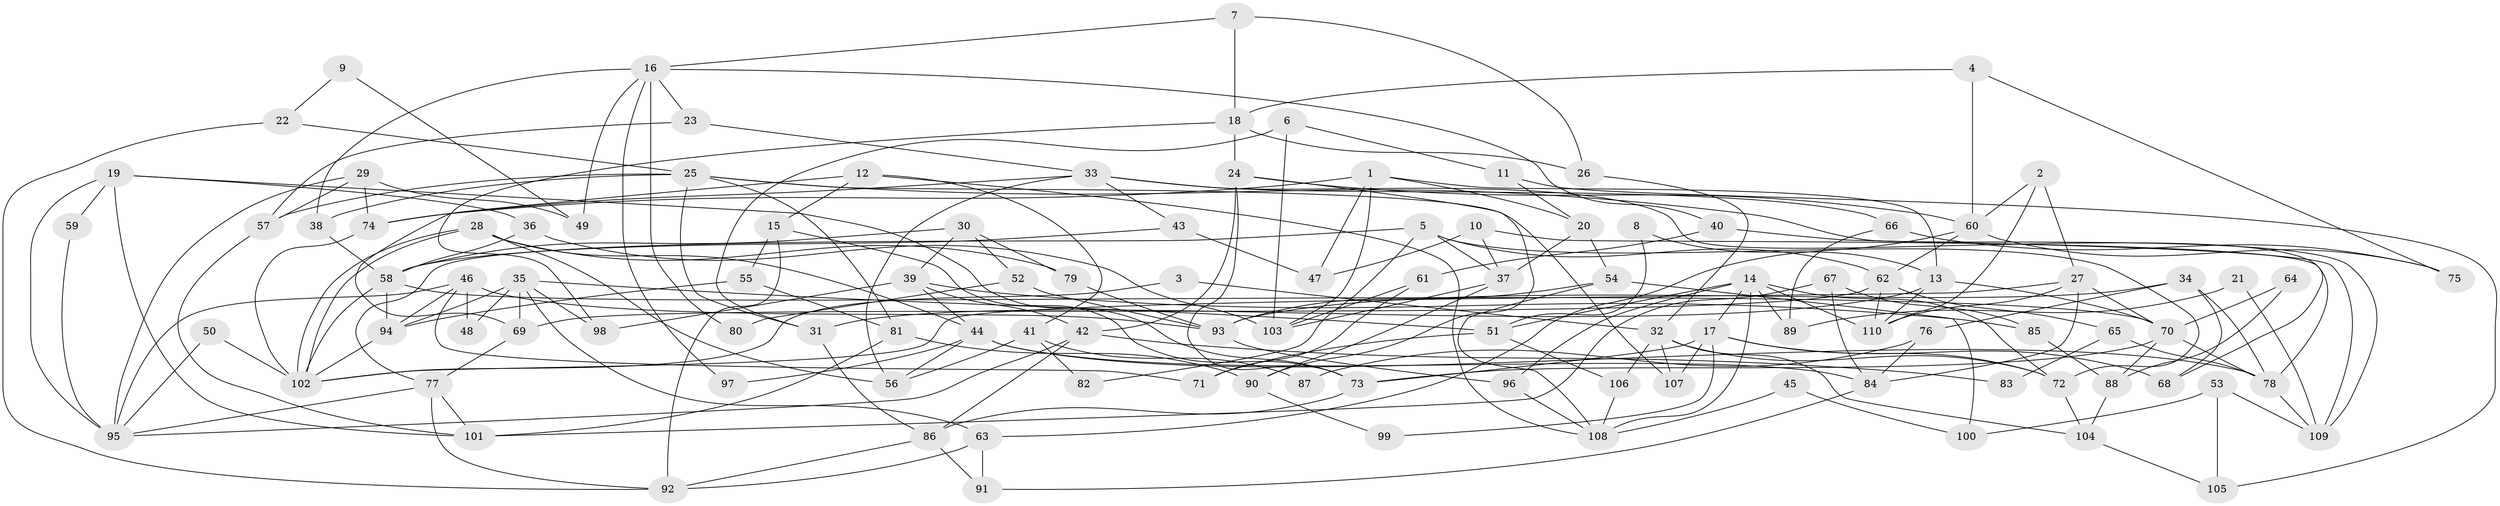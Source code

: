 // Generated by graph-tools (version 1.1) at 2025/11/02/27/25 16:11:16]
// undirected, 110 vertices, 220 edges
graph export_dot {
graph [start="1"]
  node [color=gray90,style=filled];
  1;
  2;
  3;
  4;
  5;
  6;
  7;
  8;
  9;
  10;
  11;
  12;
  13;
  14;
  15;
  16;
  17;
  18;
  19;
  20;
  21;
  22;
  23;
  24;
  25;
  26;
  27;
  28;
  29;
  30;
  31;
  32;
  33;
  34;
  35;
  36;
  37;
  38;
  39;
  40;
  41;
  42;
  43;
  44;
  45;
  46;
  47;
  48;
  49;
  50;
  51;
  52;
  53;
  54;
  55;
  56;
  57;
  58;
  59;
  60;
  61;
  62;
  63;
  64;
  65;
  66;
  67;
  68;
  69;
  70;
  71;
  72;
  73;
  74;
  75;
  76;
  77;
  78;
  79;
  80;
  81;
  82;
  83;
  84;
  85;
  86;
  87;
  88;
  89;
  90;
  91;
  92;
  93;
  94;
  95;
  96;
  97;
  98;
  99;
  100;
  101;
  102;
  103;
  104;
  105;
  106;
  107;
  108;
  109;
  110;
  1 -- 13;
  1 -- 47;
  1 -- 20;
  1 -- 74;
  1 -- 103;
  2 -- 27;
  2 -- 110;
  2 -- 60;
  3 -- 32;
  3 -- 102;
  4 -- 18;
  4 -- 60;
  4 -- 75;
  5 -- 37;
  5 -- 62;
  5 -- 72;
  5 -- 77;
  5 -- 82;
  6 -- 31;
  6 -- 103;
  6 -- 11;
  7 -- 26;
  7 -- 16;
  7 -- 18;
  8 -- 13;
  8 -- 51;
  9 -- 49;
  9 -- 22;
  10 -- 37;
  10 -- 78;
  10 -- 47;
  11 -- 20;
  11 -- 105;
  12 -- 15;
  12 -- 108;
  12 -- 41;
  12 -- 69;
  13 -- 70;
  13 -- 110;
  13 -- 31;
  14 -- 17;
  14 -- 110;
  14 -- 51;
  14 -- 72;
  14 -- 89;
  14 -- 96;
  14 -- 108;
  15 -- 92;
  15 -- 73;
  15 -- 55;
  16 -- 38;
  16 -- 23;
  16 -- 40;
  16 -- 49;
  16 -- 80;
  16 -- 97;
  17 -- 72;
  17 -- 107;
  17 -- 68;
  17 -- 73;
  17 -- 99;
  18 -- 24;
  18 -- 26;
  18 -- 98;
  19 -- 95;
  19 -- 101;
  19 -- 36;
  19 -- 59;
  19 -- 73;
  20 -- 54;
  20 -- 37;
  21 -- 89;
  21 -- 109;
  22 -- 25;
  22 -- 92;
  23 -- 57;
  23 -- 33;
  24 -- 73;
  24 -- 60;
  24 -- 42;
  24 -- 90;
  25 -- 57;
  25 -- 31;
  25 -- 38;
  25 -- 81;
  25 -- 107;
  25 -- 109;
  26 -- 32;
  27 -- 84;
  27 -- 70;
  27 -- 102;
  27 -- 110;
  28 -- 102;
  28 -- 102;
  28 -- 44;
  28 -- 56;
  28 -- 79;
  29 -- 74;
  29 -- 95;
  29 -- 49;
  29 -- 57;
  30 -- 58;
  30 -- 39;
  30 -- 52;
  30 -- 79;
  31 -- 86;
  32 -- 72;
  32 -- 106;
  32 -- 104;
  32 -- 107;
  33 -- 74;
  33 -- 68;
  33 -- 43;
  33 -- 56;
  33 -- 66;
  34 -- 93;
  34 -- 78;
  34 -- 68;
  34 -- 76;
  35 -- 69;
  35 -- 94;
  35 -- 48;
  35 -- 51;
  35 -- 63;
  35 -- 98;
  36 -- 58;
  36 -- 103;
  37 -- 103;
  37 -- 90;
  38 -- 58;
  39 -- 98;
  39 -- 42;
  39 -- 44;
  39 -- 85;
  40 -- 109;
  40 -- 61;
  41 -- 56;
  41 -- 82;
  41 -- 87;
  42 -- 95;
  42 -- 83;
  42 -- 86;
  43 -- 58;
  43 -- 47;
  44 -- 56;
  44 -- 78;
  44 -- 84;
  44 -- 97;
  45 -- 100;
  45 -- 108;
  46 -- 71;
  46 -- 94;
  46 -- 48;
  46 -- 93;
  46 -- 95;
  50 -- 102;
  50 -- 95;
  51 -- 71;
  51 -- 106;
  52 -- 93;
  52 -- 80;
  53 -- 109;
  53 -- 105;
  53 -- 100;
  54 -- 93;
  54 -- 108;
  54 -- 100;
  55 -- 81;
  55 -- 94;
  57 -- 101;
  58 -- 102;
  58 -- 94;
  58 -- 70;
  59 -- 95;
  60 -- 63;
  60 -- 62;
  60 -- 75;
  61 -- 103;
  61 -- 71;
  62 -- 69;
  62 -- 65;
  62 -- 110;
  63 -- 91;
  63 -- 92;
  64 -- 88;
  64 -- 70;
  65 -- 78;
  65 -- 83;
  66 -- 75;
  66 -- 89;
  67 -- 101;
  67 -- 85;
  67 -- 84;
  69 -- 77;
  70 -- 73;
  70 -- 78;
  70 -- 88;
  72 -- 104;
  73 -- 86;
  74 -- 102;
  76 -- 84;
  76 -- 87;
  77 -- 92;
  77 -- 95;
  77 -- 101;
  78 -- 109;
  79 -- 93;
  81 -- 90;
  81 -- 101;
  84 -- 91;
  85 -- 88;
  86 -- 91;
  86 -- 92;
  88 -- 104;
  90 -- 99;
  93 -- 96;
  94 -- 102;
  96 -- 108;
  104 -- 105;
  106 -- 108;
}
